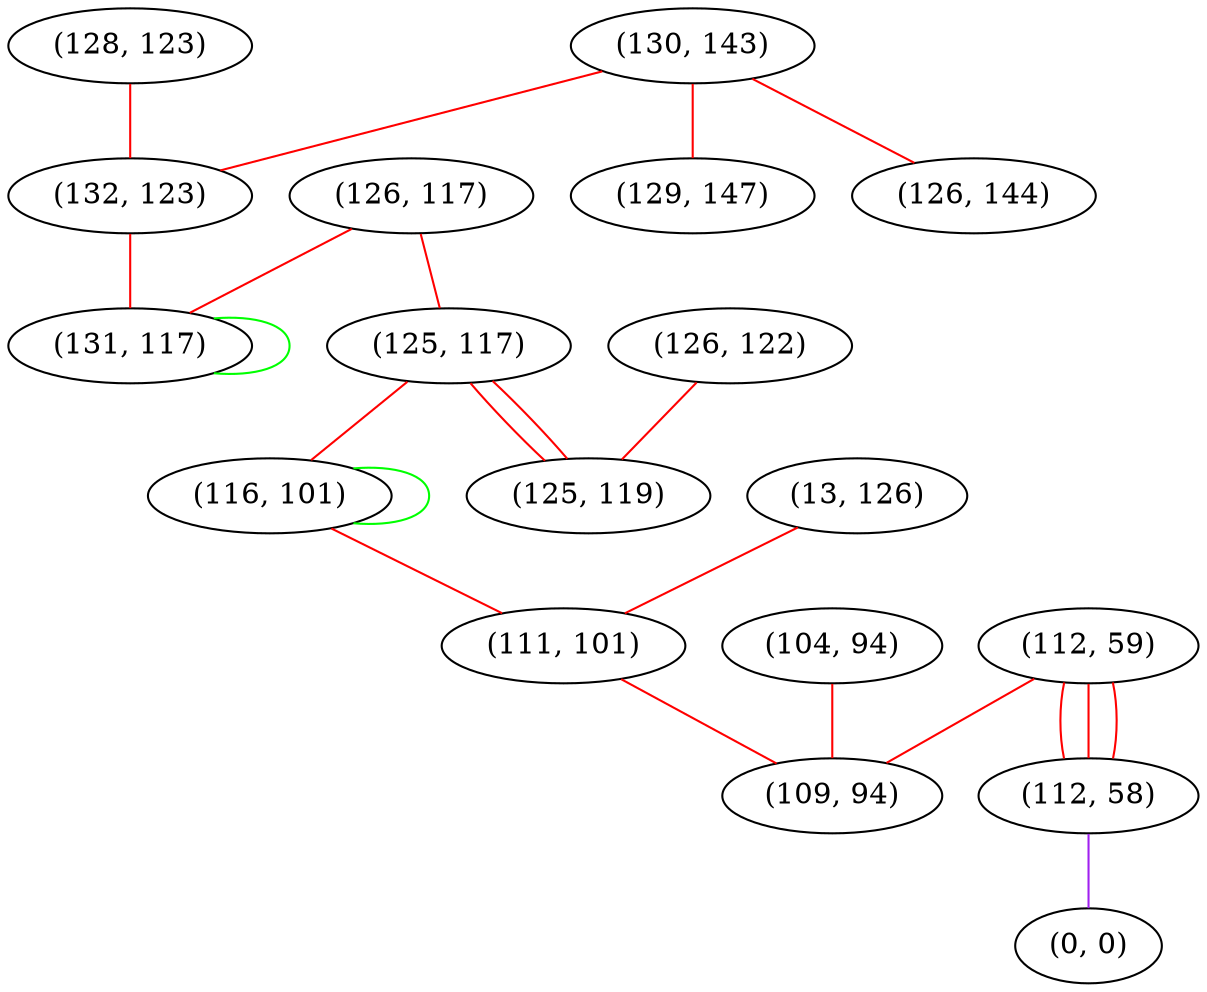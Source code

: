 graph "" {
"(128, 123)";
"(126, 122)";
"(130, 143)";
"(126, 117)";
"(104, 94)";
"(125, 117)";
"(132, 123)";
"(131, 117)";
"(116, 101)";
"(112, 59)";
"(125, 119)";
"(112, 58)";
"(129, 147)";
"(13, 126)";
"(0, 0)";
"(111, 101)";
"(109, 94)";
"(126, 144)";
"(128, 123)" -- "(132, 123)"  [color=red, key=0, weight=1];
"(126, 122)" -- "(125, 119)"  [color=red, key=0, weight=1];
"(130, 143)" -- "(129, 147)"  [color=red, key=0, weight=1];
"(130, 143)" -- "(126, 144)"  [color=red, key=0, weight=1];
"(130, 143)" -- "(132, 123)"  [color=red, key=0, weight=1];
"(126, 117)" -- "(125, 117)"  [color=red, key=0, weight=1];
"(126, 117)" -- "(131, 117)"  [color=red, key=0, weight=1];
"(104, 94)" -- "(109, 94)"  [color=red, key=0, weight=1];
"(125, 117)" -- "(116, 101)"  [color=red, key=0, weight=1];
"(125, 117)" -- "(125, 119)"  [color=red, key=0, weight=1];
"(125, 117)" -- "(125, 119)"  [color=red, key=1, weight=1];
"(132, 123)" -- "(131, 117)"  [color=red, key=0, weight=1];
"(131, 117)" -- "(131, 117)"  [color=green, key=0, weight=2];
"(116, 101)" -- "(116, 101)"  [color=green, key=0, weight=2];
"(116, 101)" -- "(111, 101)"  [color=red, key=0, weight=1];
"(112, 59)" -- "(109, 94)"  [color=red, key=0, weight=1];
"(112, 59)" -- "(112, 58)"  [color=red, key=0, weight=1];
"(112, 59)" -- "(112, 58)"  [color=red, key=1, weight=1];
"(112, 59)" -- "(112, 58)"  [color=red, key=2, weight=1];
"(112, 58)" -- "(0, 0)"  [color=purple, key=0, weight=4];
"(13, 126)" -- "(111, 101)"  [color=red, key=0, weight=1];
"(111, 101)" -- "(109, 94)"  [color=red, key=0, weight=1];
}
